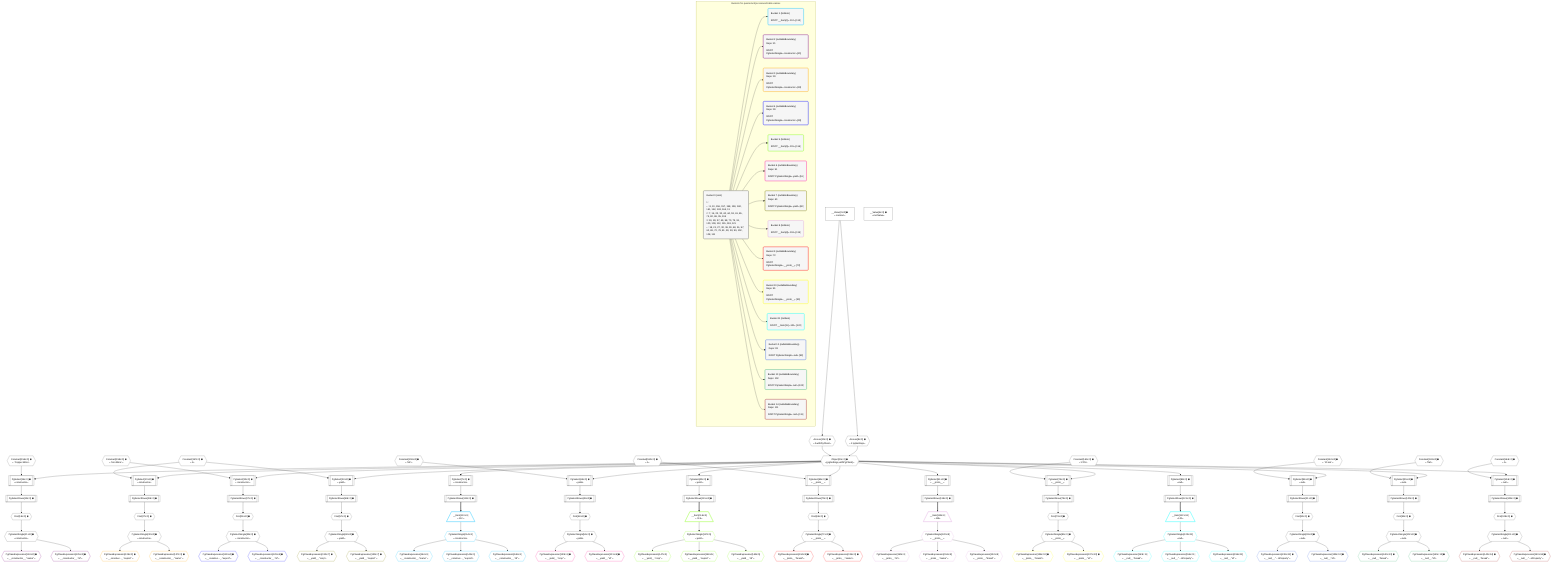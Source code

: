 %%{init: {'themeVariables': { 'fontSize': '12px'}}}%%
graph TD
    classDef path fill:#eee,stroke:#000,color:#000
    classDef plan fill:#fff,stroke-width:1px,color:#000
    classDef itemplan fill:#fff,stroke-width:2px,color:#000
    classDef unbatchedplan fill:#dff,stroke-width:1px,color:#000
    classDef sideeffectplan fill:#fcc,stroke-width:2px,color:#000
    classDef bucket fill:#f6f6f6,color:#000,stroke-width:2px,text-align:left

    subgraph "Buckets for queries/v4/js-reserved-table-names"
    Bucket0("Bucket 0 (root)<br /><br />1: <br />ᐳ: 8, 10, 156, 157, 158, 159, 160, 161, 162, 163, 164, 11<br />2: 7, 14, 23, 32, 40, 44, 53, 61, 65, 74, 82, 86, 95, 104<br />3: 19, 28, 37, 49, 58, 70, 79, 91, 100, 109, 112, 115, 118, 121<br />ᐳ: 18, 21, 27, 30, 36, 39, 48, 51, 57, 60, 69, 72, 78, 81, 90, 93, 99, 102, 108, 111"):::bucket
    Bucket1("Bucket 1 (listItem)<br /><br />ROOT __Item{1}ᐸ112ᐳ[113]"):::bucket
    Bucket2("Bucket 2 (nullableBoundary)<br />Deps: 21<br /><br />ROOT PgSelectSingleᐸconstructorᐳ[21]"):::bucket
    Bucket3("Bucket 3 (nullableBoundary)<br />Deps: 30<br /><br />ROOT PgSelectSingleᐸconstructorᐳ[30]"):::bucket
    Bucket4("Bucket 4 (nullableBoundary)<br />Deps: 39<br /><br />ROOT PgSelectSingleᐸconstructorᐳ[39]"):::bucket
    Bucket5("Bucket 5 (listItem)<br /><br />ROOT __Item{5}ᐸ115ᐳ[116]"):::bucket
    Bucket6("Bucket 6 (nullableBoundary)<br />Deps: 51<br /><br />ROOT PgSelectSingleᐸyieldᐳ[51]"):::bucket
    Bucket7("Bucket 7 (nullableBoundary)<br />Deps: 60<br /><br />ROOT PgSelectSingleᐸyieldᐳ[60]"):::bucket
    Bucket8("Bucket 8 (listItem)<br /><br />ROOT __Item{8}ᐸ118ᐳ[119]"):::bucket
    Bucket9("Bucket 9 (nullableBoundary)<br />Deps: 72<br /><br />ROOT PgSelectSingleᐸ__proto__ᐳ[72]"):::bucket
    Bucket10("Bucket 10 (nullableBoundary)<br />Deps: 81<br /><br />ROOT PgSelectSingleᐸ__proto__ᐳ[81]"):::bucket
    Bucket11("Bucket 11 (listItem)<br /><br />ROOT __Item{11}ᐸ121ᐳ[122]"):::bucket
    Bucket12("Bucket 12 (nullableBoundary)<br />Deps: 93<br /><br />ROOT PgSelectSingleᐸnullᐳ[93]"):::bucket
    Bucket13("Bucket 13 (nullableBoundary)<br />Deps: 102<br /><br />ROOT PgSelectSingleᐸnullᐳ[102]"):::bucket
    Bucket14("Bucket 14 (nullableBoundary)<br />Deps: 111<br /><br />ROOT PgSelectSingleᐸnullᐳ[111]"):::bucket
    end
    Bucket0 --> Bucket1 & Bucket2 & Bucket3 & Bucket4 & Bucket5 & Bucket6 & Bucket7 & Bucket8 & Bucket9 & Bucket10 & Bucket11 & Bucket12 & Bucket13 & Bucket14

    %% plan dependencies
    Object11{{"Object[11∈0] ➊<br />ᐸ{pgSettings,withPgClient}ᐳ"}}:::plan
    Access8{{"Access[8∈0] ➊<br />ᐸ2.pgSettingsᐳ"}}:::plan
    Access10{{"Access[10∈0] ➊<br />ᐸ2.withPgClientᐳ"}}:::plan
    Access8 & Access10 --> Object11
    PgSelect14[["PgSelect[14∈0] ➊<br />ᐸconstructorᐳ"]]:::plan
    Constant156{{"Constant[156∈0] ➊<br />ᐸ'Copper Wire'ᐳ"}}:::plan
    Object11 & Constant156 --> PgSelect14
    PgSelect23[["PgSelect[23∈0] ➊<br />ᐸconstructorᐳ"]]:::plan
    Constant157{{"Constant[157∈0] ➊<br />ᐸ2ᐳ"}}:::plan
    Object11 & Constant157 --> PgSelect23
    PgSelect32[["PgSelect[32∈0] ➊<br />ᐸconstructorᐳ"]]:::plan
    Constant158{{"Constant[158∈0] ➊<br />ᐸ'Iron Mine'ᐳ"}}:::plan
    Object11 & Constant158 --> PgSelect32
    PgSelect44[["PgSelect[44∈0] ➊<br />ᐸyieldᐳ"]]:::plan
    Constant159{{"Constant[159∈0] ➊<br />ᐸ'UK'ᐳ"}}:::plan
    Object11 & Constant159 --> PgSelect44
    PgSelect53[["PgSelect[53∈0] ➊<br />ᐸyieldᐳ"]]:::plan
    Object11 & Constant157 --> PgSelect53
    PgSelect65[["PgSelect[65∈0] ➊<br />ᐸ__proto__ᐳ"]]:::plan
    Constant160{{"Constant[160∈0] ➊<br />ᐸ1ᐳ"}}:::plan
    Object11 & Constant160 --> PgSelect65
    PgSelect74[["PgSelect[74∈0] ➊<br />ᐸ__proto__ᐳ"]]:::plan
    Constant161{{"Constant[161∈0] ➊<br />ᐸ'VCS'ᐳ"}}:::plan
    Object11 & Constant161 --> PgSelect74
    PgSelect86[["PgSelect[86∈0] ➊<br />ᐸnullᐳ"]]:::plan
    Constant162{{"Constant[162∈0] ➊<br />ᐸ'10 am'ᐳ"}}:::plan
    Object11 & Constant162 --> PgSelect86
    PgSelect95[["PgSelect[95∈0] ➊<br />ᐸnullᐳ"]]:::plan
    Constant163{{"Constant[163∈0] ➊<br />ᐸ'flat'ᐳ"}}:::plan
    Object11 & Constant163 --> PgSelect95
    PgSelect104[["PgSelect[104∈0] ➊<br />ᐸnullᐳ"]]:::plan
    Constant164{{"Constant[164∈0] ➊<br />ᐸ3ᐳ"}}:::plan
    Object11 & Constant164 --> PgSelect104
    PgSelect7[["PgSelect[7∈0] ➊<br />ᐸconstructorᐳ"]]:::plan
    Object11 --> PgSelect7
    __Value2["__Value[2∈0] ➊<br />ᐸcontextᐳ"]:::plan
    __Value2 --> Access8
    __Value2 --> Access10
    First18{{"First[18∈0] ➊"}}:::plan
    PgSelectRows19[["PgSelectRows[19∈0] ➊"]]:::plan
    PgSelectRows19 --> First18
    PgSelect14 --> PgSelectRows19
    PgSelectSingle21{{"PgSelectSingle[21∈0] ➊<br />ᐸconstructorᐳ"}}:::plan
    First18 --> PgSelectSingle21
    First27{{"First[27∈0] ➊"}}:::plan
    PgSelectRows28[["PgSelectRows[28∈0] ➊"]]:::plan
    PgSelectRows28 --> First27
    PgSelect23 --> PgSelectRows28
    PgSelectSingle30{{"PgSelectSingle[30∈0] ➊<br />ᐸconstructorᐳ"}}:::plan
    First27 --> PgSelectSingle30
    First36{{"First[36∈0] ➊"}}:::plan
    PgSelectRows37[["PgSelectRows[37∈0] ➊"]]:::plan
    PgSelectRows37 --> First36
    PgSelect32 --> PgSelectRows37
    PgSelectSingle39{{"PgSelectSingle[39∈0] ➊<br />ᐸconstructorᐳ"}}:::plan
    First36 --> PgSelectSingle39
    PgSelect40[["PgSelect[40∈0] ➊<br />ᐸyieldᐳ"]]:::plan
    Object11 --> PgSelect40
    First48{{"First[48∈0] ➊"}}:::plan
    PgSelectRows49[["PgSelectRows[49∈0] ➊"]]:::plan
    PgSelectRows49 --> First48
    PgSelect44 --> PgSelectRows49
    PgSelectSingle51{{"PgSelectSingle[51∈0] ➊<br />ᐸyieldᐳ"}}:::plan
    First48 --> PgSelectSingle51
    First57{{"First[57∈0] ➊"}}:::plan
    PgSelectRows58[["PgSelectRows[58∈0] ➊"]]:::plan
    PgSelectRows58 --> First57
    PgSelect53 --> PgSelectRows58
    PgSelectSingle60{{"PgSelectSingle[60∈0] ➊<br />ᐸyieldᐳ"}}:::plan
    First57 --> PgSelectSingle60
    PgSelect61[["PgSelect[61∈0] ➊<br />ᐸ__proto__ᐳ"]]:::plan
    Object11 --> PgSelect61
    First69{{"First[69∈0] ➊"}}:::plan
    PgSelectRows70[["PgSelectRows[70∈0] ➊"]]:::plan
    PgSelectRows70 --> First69
    PgSelect65 --> PgSelectRows70
    PgSelectSingle72{{"PgSelectSingle[72∈0] ➊<br />ᐸ__proto__ᐳ"}}:::plan
    First69 --> PgSelectSingle72
    First78{{"First[78∈0] ➊"}}:::plan
    PgSelectRows79[["PgSelectRows[79∈0] ➊"]]:::plan
    PgSelectRows79 --> First78
    PgSelect74 --> PgSelectRows79
    PgSelectSingle81{{"PgSelectSingle[81∈0] ➊<br />ᐸ__proto__ᐳ"}}:::plan
    First78 --> PgSelectSingle81
    PgSelect82[["PgSelect[82∈0] ➊<br />ᐸnullᐳ"]]:::plan
    Object11 --> PgSelect82
    First90{{"First[90∈0] ➊"}}:::plan
    PgSelectRows91[["PgSelectRows[91∈0] ➊"]]:::plan
    PgSelectRows91 --> First90
    PgSelect86 --> PgSelectRows91
    PgSelectSingle93{{"PgSelectSingle[93∈0] ➊<br />ᐸnullᐳ"}}:::plan
    First90 --> PgSelectSingle93
    First99{{"First[99∈0] ➊"}}:::plan
    PgSelectRows100[["PgSelectRows[100∈0] ➊"]]:::plan
    PgSelectRows100 --> First99
    PgSelect95 --> PgSelectRows100
    PgSelectSingle102{{"PgSelectSingle[102∈0] ➊<br />ᐸnullᐳ"}}:::plan
    First99 --> PgSelectSingle102
    First108{{"First[108∈0] ➊"}}:::plan
    PgSelectRows109[["PgSelectRows[109∈0] ➊"]]:::plan
    PgSelectRows109 --> First108
    PgSelect104 --> PgSelectRows109
    PgSelectSingle111{{"PgSelectSingle[111∈0] ➊<br />ᐸnullᐳ"}}:::plan
    First108 --> PgSelectSingle111
    PgSelectRows112[["PgSelectRows[112∈0] ➊"]]:::plan
    PgSelect7 --> PgSelectRows112
    PgSelectRows115[["PgSelectRows[115∈0] ➊"]]:::plan
    PgSelect40 --> PgSelectRows115
    PgSelectRows118[["PgSelectRows[118∈0] ➊"]]:::plan
    PgSelect61 --> PgSelectRows118
    PgSelectRows121[["PgSelectRows[121∈0] ➊"]]:::plan
    PgSelect82 --> PgSelectRows121
    __Value4["__Value[4∈0] ➊<br />ᐸrootValueᐳ"]:::plan
    __Item113[/"__Item[113∈1]<br />ᐸ112ᐳ"\]:::itemplan
    PgSelectRows112 ==> __Item113
    PgSelectSingle114{{"PgSelectSingle[114∈1]<br />ᐸconstructorᐳ"}}:::plan
    __Item113 --> PgSelectSingle114
    PgClassExpression144{{"PgClassExpression[144∈1]<br />ᐸ__constructor__.”name”ᐳ"}}:::plan
    PgSelectSingle114 --> PgClassExpression144
    PgClassExpression145{{"PgClassExpression[145∈1]<br />ᐸ__construc..._.”export”ᐳ"}}:::plan
    PgSelectSingle114 --> PgClassExpression145
    PgClassExpression146{{"PgClassExpression[146∈1]<br />ᐸ__constructor__.”id”ᐳ"}}:::plan
    PgSelectSingle114 --> PgClassExpression146
    PgClassExpression124{{"PgClassExpression[124∈2] ➊<br />ᐸ__constructor__.”name”ᐳ"}}:::plan
    PgSelectSingle21 --> PgClassExpression124
    PgClassExpression125{{"PgClassExpression[125∈2] ➊<br />ᐸ__constructor__.”id”ᐳ"}}:::plan
    PgSelectSingle21 --> PgClassExpression125
    PgClassExpression126{{"PgClassExpression[126∈3] ➊<br />ᐸ__construc..._.”export”ᐳ"}}:::plan
    PgSelectSingle30 --> PgClassExpression126
    PgClassExpression127{{"PgClassExpression[127∈3] ➊<br />ᐸ__constructor__.”name”ᐳ"}}:::plan
    PgSelectSingle30 --> PgClassExpression127
    PgClassExpression128{{"PgClassExpression[128∈4] ➊<br />ᐸ__construc..._.”export”ᐳ"}}:::plan
    PgSelectSingle39 --> PgClassExpression128
    PgClassExpression129{{"PgClassExpression[129∈4] ➊<br />ᐸ__constructor__.”id”ᐳ"}}:::plan
    PgSelectSingle39 --> PgClassExpression129
    __Item116[/"__Item[116∈5]<br />ᐸ115ᐳ"\]:::itemplan
    PgSelectRows115 ==> __Item116
    PgSelectSingle117{{"PgSelectSingle[117∈5]<br />ᐸyieldᐳ"}}:::plan
    __Item116 --> PgSelectSingle117
    PgClassExpression147{{"PgClassExpression[147∈5]<br />ᐸ__yield__.”crop”ᐳ"}}:::plan
    PgSelectSingle117 --> PgClassExpression147
    PgClassExpression148{{"PgClassExpression[148∈5]<br />ᐸ__yield__.”export”ᐳ"}}:::plan
    PgSelectSingle117 --> PgClassExpression148
    PgClassExpression149{{"PgClassExpression[149∈5]<br />ᐸ__yield__.”id”ᐳ"}}:::plan
    PgSelectSingle117 --> PgClassExpression149
    PgClassExpression130{{"PgClassExpression[130∈6] ➊<br />ᐸ__yield__.”crop”ᐳ"}}:::plan
    PgSelectSingle51 --> PgClassExpression130
    PgClassExpression131{{"PgClassExpression[131∈6] ➊<br />ᐸ__yield__.”id”ᐳ"}}:::plan
    PgSelectSingle51 --> PgClassExpression131
    PgClassExpression132{{"PgClassExpression[132∈7] ➊<br />ᐸ__yield__.”crop”ᐳ"}}:::plan
    PgSelectSingle60 --> PgClassExpression132
    PgClassExpression133{{"PgClassExpression[133∈7] ➊<br />ᐸ__yield__.”export”ᐳ"}}:::plan
    PgSelectSingle60 --> PgClassExpression133
    __Item119[/"__Item[119∈8]<br />ᐸ118ᐳ"\]:::itemplan
    PgSelectRows118 ==> __Item119
    PgSelectSingle120{{"PgSelectSingle[120∈8]<br />ᐸ__proto__ᐳ"}}:::plan
    __Item119 --> PgSelectSingle120
    PgClassExpression150{{"PgClassExpression[150∈8]<br />ᐸ__proto__.”id”ᐳ"}}:::plan
    PgSelectSingle120 --> PgClassExpression150
    PgClassExpression151{{"PgClassExpression[151∈8]<br />ᐸ__proto__.”name”ᐳ"}}:::plan
    PgSelectSingle120 --> PgClassExpression151
    PgClassExpression152{{"PgClassExpression[152∈8]<br />ᐸ__proto__.”brand”ᐳ"}}:::plan
    PgSelectSingle120 --> PgClassExpression152
    PgClassExpression134{{"PgClassExpression[134∈9] ➊<br />ᐸ__proto__.”brand”ᐳ"}}:::plan
    PgSelectSingle72 --> PgClassExpression134
    PgClassExpression135{{"PgClassExpression[135∈9] ➊<br />ᐸ__proto__.”name”ᐳ"}}:::plan
    PgSelectSingle72 --> PgClassExpression135
    PgClassExpression136{{"PgClassExpression[136∈10] ➊<br />ᐸ__proto__.”brand”ᐳ"}}:::plan
    PgSelectSingle81 --> PgClassExpression136
    PgClassExpression137{{"PgClassExpression[137∈10] ➊<br />ᐸ__proto__.”id”ᐳ"}}:::plan
    PgSelectSingle81 --> PgClassExpression137
    __Item122[/"__Item[122∈11]<br />ᐸ121ᐳ"\]:::itemplan
    PgSelectRows121 ==> __Item122
    PgSelectSingle123{{"PgSelectSingle[123∈11]<br />ᐸnullᐳ"}}:::plan
    __Item122 --> PgSelectSingle123
    PgClassExpression153{{"PgClassExpression[153∈11]<br />ᐸ__null__.”break”ᐳ"}}:::plan
    PgSelectSingle123 --> PgClassExpression153
    PgClassExpression154{{"PgClassExpression[154∈11]<br />ᐸ__null__.”...nProperty”ᐳ"}}:::plan
    PgSelectSingle123 --> PgClassExpression154
    PgClassExpression155{{"PgClassExpression[155∈11]<br />ᐸ__null__.”id”ᐳ"}}:::plan
    PgSelectSingle123 --> PgClassExpression155
    PgClassExpression138{{"PgClassExpression[138∈12] ➊<br />ᐸ__null__.”...nProperty”ᐳ"}}:::plan
    PgSelectSingle93 --> PgClassExpression138
    PgClassExpression139{{"PgClassExpression[139∈12] ➊<br />ᐸ__null__.”id”ᐳ"}}:::plan
    PgSelectSingle93 --> PgClassExpression139
    PgClassExpression140{{"PgClassExpression[140∈13] ➊<br />ᐸ__null__.”break”ᐳ"}}:::plan
    PgSelectSingle102 --> PgClassExpression140
    PgClassExpression141{{"PgClassExpression[141∈13] ➊<br />ᐸ__null__.”id”ᐳ"}}:::plan
    PgSelectSingle102 --> PgClassExpression141
    PgClassExpression142{{"PgClassExpression[142∈14] ➊<br />ᐸ__null__.”break”ᐳ"}}:::plan
    PgSelectSingle111 --> PgClassExpression142
    PgClassExpression143{{"PgClassExpression[143∈14] ➊<br />ᐸ__null__.”...nProperty”ᐳ"}}:::plan
    PgSelectSingle111 --> PgClassExpression143

    %% define steps
    classDef bucket0 stroke:#696969
    class Bucket0,__Value2,__Value4,PgSelect7,Access8,Access10,Object11,PgSelect14,First18,PgSelectRows19,PgSelectSingle21,PgSelect23,First27,PgSelectRows28,PgSelectSingle30,PgSelect32,First36,PgSelectRows37,PgSelectSingle39,PgSelect40,PgSelect44,First48,PgSelectRows49,PgSelectSingle51,PgSelect53,First57,PgSelectRows58,PgSelectSingle60,PgSelect61,PgSelect65,First69,PgSelectRows70,PgSelectSingle72,PgSelect74,First78,PgSelectRows79,PgSelectSingle81,PgSelect82,PgSelect86,First90,PgSelectRows91,PgSelectSingle93,PgSelect95,First99,PgSelectRows100,PgSelectSingle102,PgSelect104,First108,PgSelectRows109,PgSelectSingle111,PgSelectRows112,PgSelectRows115,PgSelectRows118,PgSelectRows121,Constant156,Constant157,Constant158,Constant159,Constant160,Constant161,Constant162,Constant163,Constant164 bucket0
    classDef bucket1 stroke:#00bfff
    class Bucket1,__Item113,PgSelectSingle114,PgClassExpression144,PgClassExpression145,PgClassExpression146 bucket1
    classDef bucket2 stroke:#7f007f
    class Bucket2,PgClassExpression124,PgClassExpression125 bucket2
    classDef bucket3 stroke:#ffa500
    class Bucket3,PgClassExpression126,PgClassExpression127 bucket3
    classDef bucket4 stroke:#0000ff
    class Bucket4,PgClassExpression128,PgClassExpression129 bucket4
    classDef bucket5 stroke:#7fff00
    class Bucket5,__Item116,PgSelectSingle117,PgClassExpression147,PgClassExpression148,PgClassExpression149 bucket5
    classDef bucket6 stroke:#ff1493
    class Bucket6,PgClassExpression130,PgClassExpression131 bucket6
    classDef bucket7 stroke:#808000
    class Bucket7,PgClassExpression132,PgClassExpression133 bucket7
    classDef bucket8 stroke:#dda0dd
    class Bucket8,__Item119,PgSelectSingle120,PgClassExpression150,PgClassExpression151,PgClassExpression152 bucket8
    classDef bucket9 stroke:#ff0000
    class Bucket9,PgClassExpression134,PgClassExpression135 bucket9
    classDef bucket10 stroke:#ffff00
    class Bucket10,PgClassExpression136,PgClassExpression137 bucket10
    classDef bucket11 stroke:#00ffff
    class Bucket11,__Item122,PgSelectSingle123,PgClassExpression153,PgClassExpression154,PgClassExpression155 bucket11
    classDef bucket12 stroke:#4169e1
    class Bucket12,PgClassExpression138,PgClassExpression139 bucket12
    classDef bucket13 stroke:#3cb371
    class Bucket13,PgClassExpression140,PgClassExpression141 bucket13
    classDef bucket14 stroke:#a52a2a
    class Bucket14,PgClassExpression142,PgClassExpression143 bucket14